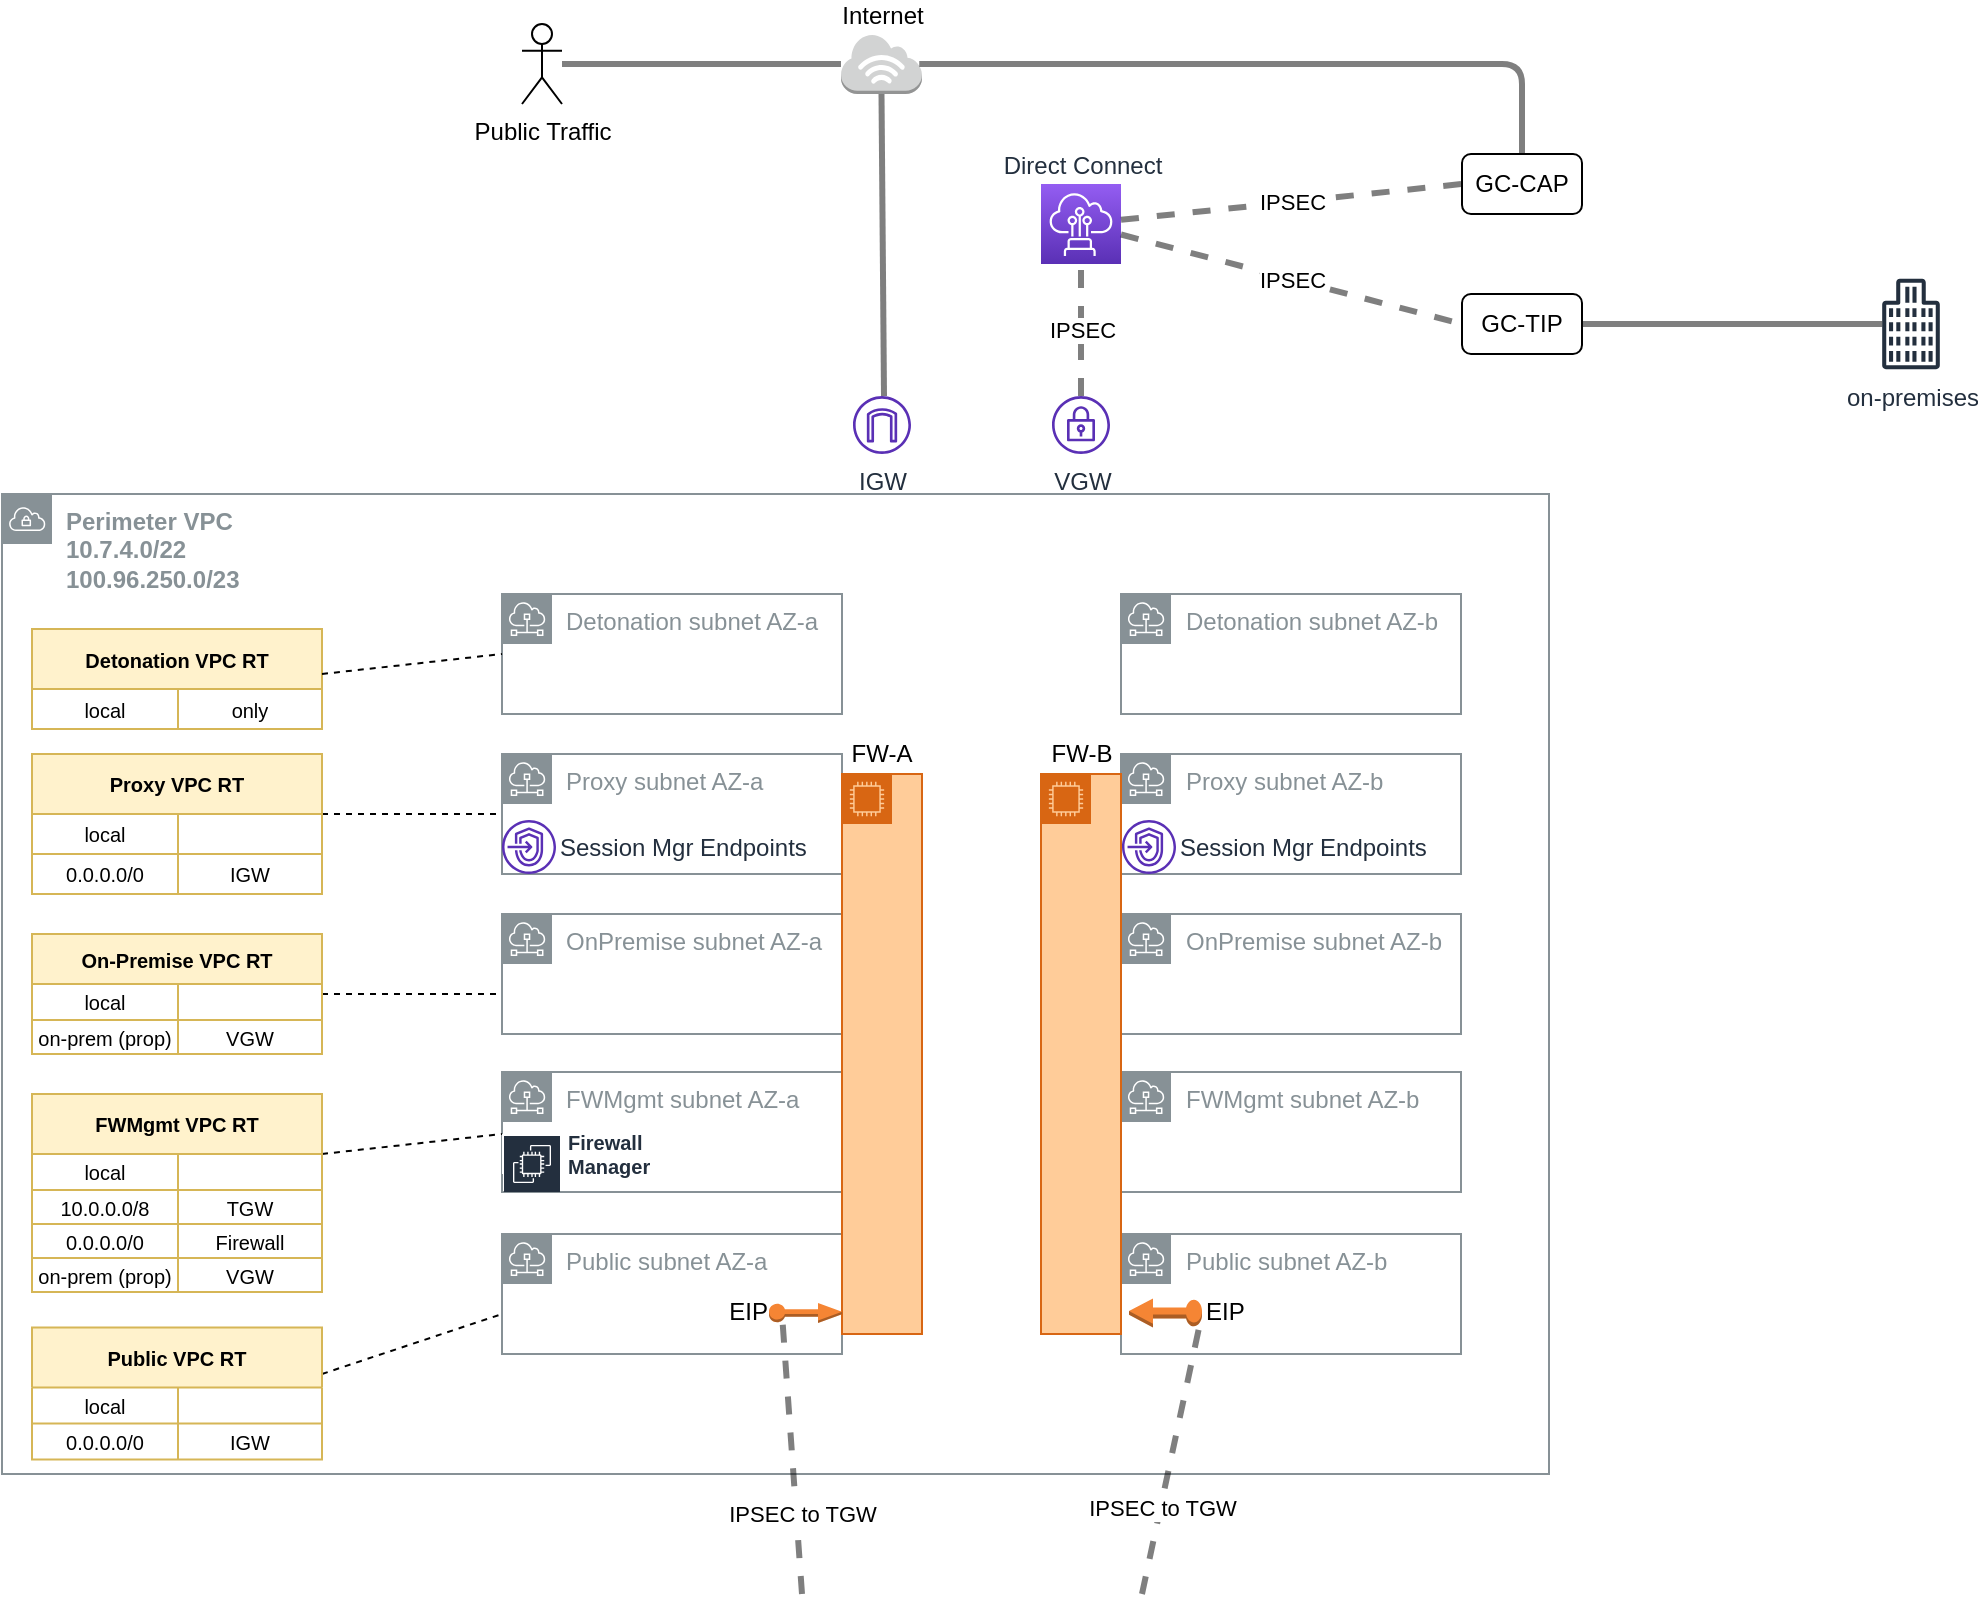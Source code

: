 <mxfile version="13.3.5" type="device"><diagram id="TK6w0RNlwNiGX7UF34bO" name="Page-1"><mxGraphModel dx="1475" dy="2437" grid="1" gridSize="10" guides="1" tooltips="1" connect="1" arrows="1" fold="1" page="1" pageScale="1" pageWidth="850" pageHeight="1100" math="0" shadow="0"><root><mxCell id="0"/><mxCell id="1" parent="0"/><mxCell id="n--Wq_EnB1C4vueyRFef-554" value="Public subnet AZ-a" style="outlineConnect=0;gradientColor=none;html=1;whiteSpace=wrap;fontSize=12;fontStyle=0;shape=mxgraph.aws4.group;grIcon=mxgraph.aws4.group_subnet;strokeColor=#879196;fillColor=none;verticalAlign=top;align=left;spacingLeft=30;fontColor=#879196;dashed=0;" parent="1" vertex="1"><mxGeometry x="470" y="-480" width="170" height="60" as="geometry"/></mxCell><mxCell id="n--Wq_EnB1C4vueyRFef-564" value="&lt;b&gt;Perimeter VPC&amp;nbsp;&lt;br&gt;10.7.4.0/22&lt;br&gt;100.96.250.0/23&lt;/b&gt;" style="outlineConnect=0;gradientColor=none;html=1;whiteSpace=wrap;fontSize=12;fontStyle=0;shape=mxgraph.aws4.group;grIcon=mxgraph.aws4.group_vpc;strokeColor=#879196;fillColor=none;verticalAlign=top;align=left;spacingLeft=30;fontColor=#879196;dashed=0;" parent="1" vertex="1"><mxGeometry x="220" y="-850" width="773.5" height="490" as="geometry"/></mxCell><mxCell id="n--Wq_EnB1C4vueyRFef-570" value="OnPremise subnet AZ-a" style="outlineConnect=0;gradientColor=none;html=1;whiteSpace=wrap;fontSize=12;fontStyle=0;shape=mxgraph.aws4.group;grIcon=mxgraph.aws4.group_subnet;strokeColor=#879196;fillColor=none;verticalAlign=top;align=left;spacingLeft=30;fontColor=#879196;dashed=0;" parent="1" vertex="1"><mxGeometry x="470" y="-640" width="170" height="60" as="geometry"/></mxCell><mxCell id="n--Wq_EnB1C4vueyRFef-571" value="FWMgmt subnet AZ-a" style="outlineConnect=0;gradientColor=none;html=1;whiteSpace=wrap;fontSize=12;fontStyle=0;shape=mxgraph.aws4.group;grIcon=mxgraph.aws4.group_subnet;strokeColor=#879196;fillColor=none;verticalAlign=top;align=left;spacingLeft=30;fontColor=#879196;dashed=0;" parent="1" vertex="1"><mxGeometry x="470" y="-561" width="170" height="60" as="geometry"/></mxCell><mxCell id="n--Wq_EnB1C4vueyRFef-572" value="Proxy subnet AZ-a" style="outlineConnect=0;gradientColor=none;html=1;whiteSpace=wrap;fontSize=12;fontStyle=0;shape=mxgraph.aws4.group;grIcon=mxgraph.aws4.group_subnet;strokeColor=#879196;fillColor=none;verticalAlign=top;align=left;spacingLeft=30;fontColor=#879196;dashed=0;" parent="1" vertex="1"><mxGeometry x="470" y="-720" width="170" height="60" as="geometry"/></mxCell><mxCell id="n--Wq_EnB1C4vueyRFef-573" value="Detonation subnet AZ-a" style="outlineConnect=0;gradientColor=none;html=1;whiteSpace=wrap;fontSize=12;fontStyle=0;shape=mxgraph.aws4.group;grIcon=mxgraph.aws4.group_subnet;strokeColor=#879196;fillColor=none;verticalAlign=top;align=left;spacingLeft=30;fontColor=#879196;dashed=0;" parent="1" vertex="1"><mxGeometry x="470" y="-800" width="170" height="60" as="geometry"/></mxCell><mxCell id="n--Wq_EnB1C4vueyRFef-574" value="" style="points=[[0,0],[0.25,0],[0.5,0],[0.75,0],[1,0],[1,0.25],[1,0.5],[1,0.75],[1,1],[0.75,1],[0.5,1],[0.25,1],[0,1],[0,0.75],[0,0.5],[0,0.25]];outlineConnect=0;gradientColor=none;html=1;whiteSpace=wrap;fontSize=12;fontStyle=0;shape=mxgraph.aws4.group;grIcon=mxgraph.aws4.group_ec2_instance_contents;strokeColor=#D86613;verticalAlign=bottom;align=center;spacingLeft=30;fontColor=#D86613;dashed=0;shadow=0;fillColor=#FFCC99;labelPosition=center;verticalLabelPosition=top;" parent="1" vertex="1"><mxGeometry x="640" y="-710" width="40" height="280" as="geometry"/></mxCell><mxCell id="n--Wq_EnB1C4vueyRFef-577" value="Public subnet AZ-b" style="outlineConnect=0;gradientColor=none;html=1;whiteSpace=wrap;fontSize=12;fontStyle=0;shape=mxgraph.aws4.group;grIcon=mxgraph.aws4.group_subnet;strokeColor=#879196;fillColor=none;verticalAlign=top;align=left;spacingLeft=30;fontColor=#879196;dashed=0;" parent="1" vertex="1"><mxGeometry x="779.5" y="-480" width="170" height="60" as="geometry"/></mxCell><mxCell id="n--Wq_EnB1C4vueyRFef-578" value="OnPremise subnet AZ-b" style="outlineConnect=0;gradientColor=none;html=1;whiteSpace=wrap;fontSize=12;fontStyle=0;shape=mxgraph.aws4.group;grIcon=mxgraph.aws4.group_subnet;strokeColor=#879196;fillColor=none;verticalAlign=top;align=left;spacingLeft=30;fontColor=#879196;dashed=0;" parent="1" vertex="1"><mxGeometry x="779.5" y="-640" width="170" height="60" as="geometry"/></mxCell><mxCell id="n--Wq_EnB1C4vueyRFef-579" value="FWMgmt subnet AZ-b&amp;nbsp;" style="outlineConnect=0;gradientColor=none;html=1;whiteSpace=wrap;fontSize=12;fontStyle=0;shape=mxgraph.aws4.group;grIcon=mxgraph.aws4.group_subnet;strokeColor=#879196;fillColor=none;verticalAlign=top;align=left;spacingLeft=30;fontColor=#879196;dashed=0;" parent="1" vertex="1"><mxGeometry x="779.5" y="-561" width="170" height="60" as="geometry"/></mxCell><mxCell id="n--Wq_EnB1C4vueyRFef-580" value="Proxy subnet AZ-b" style="outlineConnect=0;gradientColor=none;html=1;whiteSpace=wrap;fontSize=12;fontStyle=0;shape=mxgraph.aws4.group;grIcon=mxgraph.aws4.group_subnet;strokeColor=#879196;fillColor=none;verticalAlign=top;align=left;spacingLeft=30;fontColor=#879196;dashed=0;" parent="1" vertex="1"><mxGeometry x="779.5" y="-720" width="170" height="60" as="geometry"/></mxCell><mxCell id="n--Wq_EnB1C4vueyRFef-581" value="Detonation subnet AZ-b" style="outlineConnect=0;gradientColor=none;html=1;whiteSpace=wrap;fontSize=12;fontStyle=0;shape=mxgraph.aws4.group;grIcon=mxgraph.aws4.group_subnet;strokeColor=#879196;fillColor=none;verticalAlign=top;align=left;spacingLeft=30;fontColor=#879196;dashed=0;" parent="1" vertex="1"><mxGeometry x="779.5" y="-800" width="170" height="60" as="geometry"/></mxCell><mxCell id="n--Wq_EnB1C4vueyRFef-582" value="" style="points=[[0,0],[0.25,0],[0.5,0],[0.75,0],[1,0],[1,0.25],[1,0.5],[1,0.75],[1,1],[0.75,1],[0.5,1],[0.25,1],[0,1],[0,0.75],[0,0.5],[0,0.25]];outlineConnect=0;gradientColor=none;html=1;whiteSpace=wrap;fontSize=12;fontStyle=0;shape=mxgraph.aws4.group;grIcon=mxgraph.aws4.group_ec2_instance_contents;strokeColor=#D86613;verticalAlign=bottom;align=center;spacingLeft=30;fontColor=#D86613;dashed=0;shadow=0;fillColor=#FFCC99;labelPosition=center;verticalLabelPosition=top;" parent="1" vertex="1"><mxGeometry x="739.5" y="-710" width="40" height="280" as="geometry"/></mxCell><mxCell id="n--Wq_EnB1C4vueyRFef-583" value="EIP" style="outlineConnect=0;dashed=0;verticalLabelPosition=middle;verticalAlign=middle;align=right;html=1;shape=mxgraph.aws3.elastic_ip;fillColor=#F58534;gradientColor=none;shadow=0;strokeColor=#000000;strokeWidth=1;labelPosition=left;" parent="1" vertex="1"><mxGeometry x="603.5" y="-445.53" width="36.5" height="10.02" as="geometry"/></mxCell><mxCell id="n--Wq_EnB1C4vueyRFef-585" value="EIP" style="outlineConnect=0;dashed=0;verticalLabelPosition=middle;verticalAlign=middle;align=left;html=1;shape=mxgraph.aws3.elastic_ip;fillColor=#F58534;gradientColor=none;shadow=0;strokeColor=#000000;strokeWidth=1;labelPosition=right;flipH=1;" parent="1" vertex="1"><mxGeometry x="783.5" y="-447.76" width="36.5" height="14.49" as="geometry"/></mxCell><mxCell id="n--Wq_EnB1C4vueyRFef-586" value="IPSEC to TGW" style="endArrow=none;dashed=1;html=1;strokeWidth=3;opacity=50;" parent="1" edge="1"><mxGeometry x="-0.431" y="-3" width="50" height="50" relative="1" as="geometry"><mxPoint x="620" y="-300" as="sourcePoint"/><mxPoint x="610" y="-440" as="targetPoint"/><mxPoint as="offset"/></mxGeometry></mxCell><mxCell id="n--Wq_EnB1C4vueyRFef-587" value="IPSEC to TGW" style="endArrow=none;dashed=1;html=1;strokeWidth=3;opacity=50;" parent="1" edge="1"><mxGeometry x="-0.382" y="-1" width="50" height="50" relative="1" as="geometry"><mxPoint x="790" y="-300" as="sourcePoint"/><mxPoint x="820" y="-440" as="targetPoint"/><mxPoint as="offset"/></mxGeometry></mxCell><mxCell id="n--Wq_EnB1C4vueyRFef-588" value="FW-A" style="text;html=1;strokeColor=none;fillColor=none;align=center;verticalAlign=middle;whiteSpace=wrap;rounded=0;shadow=0;" parent="1" vertex="1"><mxGeometry x="640" y="-730" width="40" height="20" as="geometry"/></mxCell><mxCell id="n--Wq_EnB1C4vueyRFef-589" value="FW-B" style="text;html=1;strokeColor=none;fillColor=none;align=center;verticalAlign=middle;whiteSpace=wrap;rounded=0;shadow=0;" parent="1" vertex="1"><mxGeometry x="739.5" y="-730" width="40" height="20" as="geometry"/></mxCell><mxCell id="n--Wq_EnB1C4vueyRFef-595" value="Session Mgr Endpoints" style="outlineConnect=0;fontColor=#232F3E;gradientColor=none;fillColor=#5A30B5;strokeColor=none;dashed=0;verticalLabelPosition=middle;verticalAlign=middle;align=left;html=1;fontSize=12;fontStyle=0;aspect=fixed;pointerEvents=1;shape=mxgraph.aws4.endpoints;shadow=0;sketch=0;labelPosition=right;" parent="1" vertex="1"><mxGeometry x="470" y="-687" width="27" height="27" as="geometry"/></mxCell><mxCell id="n--Wq_EnB1C4vueyRFef-596" value="Session Mgr Endpoints" style="outlineConnect=0;fontColor=#232F3E;gradientColor=none;fillColor=#5A30B5;strokeColor=none;dashed=0;verticalLabelPosition=middle;verticalAlign=middle;align=left;html=1;fontSize=12;fontStyle=0;aspect=fixed;pointerEvents=1;shape=mxgraph.aws4.endpoints;shadow=0;sketch=0;labelPosition=right;" parent="1" vertex="1"><mxGeometry x="780" y="-687" width="27" height="27" as="geometry"/></mxCell><mxCell id="n--Wq_EnB1C4vueyRFef-597" value="Firewall Manager" style="outlineConnect=0;fontColor=#232F3E;gradientColor=none;strokeColor=#ffffff;fillColor=#232F3E;dashed=0;verticalLabelPosition=middle;verticalAlign=middle;align=left;html=1;whiteSpace=wrap;fontSize=10;fontStyle=1;spacing=3;shape=mxgraph.aws4.productIcon;prIcon=mxgraph.aws4.ec2;shadow=0;labelPosition=right;" parent="1" vertex="1"><mxGeometry x="470" y="-530" width="30" height="20" as="geometry"/></mxCell><mxCell id="n--Wq_EnB1C4vueyRFef-604" value="VGW" style="outlineConnect=0;fontColor=#232F3E;gradientColor=none;fillColor=#5A30B5;strokeColor=none;dashed=0;verticalLabelPosition=bottom;verticalAlign=top;align=center;html=1;fontSize=12;fontStyle=0;aspect=fixed;pointerEvents=1;shape=mxgraph.aws4.vpn_gateway;shadow=0;" parent="1" vertex="1"><mxGeometry x="745" y="-899" width="29" height="29" as="geometry"/></mxCell><mxCell id="n--Wq_EnB1C4vueyRFef-603" value="IGW" style="outlineConnect=0;fontColor=#232F3E;gradientColor=none;fillColor=#5A30B5;strokeColor=none;dashed=0;verticalLabelPosition=bottom;verticalAlign=top;align=center;html=1;fontSize=12;fontStyle=0;aspect=fixed;pointerEvents=1;shape=mxgraph.aws4.internet_gateway;shadow=0;" parent="1" vertex="1"><mxGeometry x="645.5" y="-899" width="29" height="29" as="geometry"/></mxCell><mxCell id="n--Wq_EnB1C4vueyRFef-605" value="Direct Connect" style="outlineConnect=0;fontColor=#232F3E;gradientColor=#945DF2;gradientDirection=north;fillColor=#5A30B5;strokeColor=#ffffff;dashed=0;verticalLabelPosition=top;verticalAlign=bottom;align=center;html=1;fontSize=12;fontStyle=0;aspect=fixed;shape=mxgraph.aws4.resourceIcon;resIcon=mxgraph.aws4.direct_connect;shadow=0;labelPosition=center;" parent="1" vertex="1"><mxGeometry x="739.5" y="-1005" width="40" height="40" as="geometry"/></mxCell><mxCell id="n--Wq_EnB1C4vueyRFef-606" value="GC-CAP" style="rounded=1;whiteSpace=wrap;html=1;shadow=0;strokeColor=#000000;strokeWidth=1;fillColor=none;" parent="1" vertex="1"><mxGeometry x="950" y="-1020" width="60" height="30" as="geometry"/></mxCell><mxCell id="n--Wq_EnB1C4vueyRFef-607" value="GC-TIP" style="rounded=1;whiteSpace=wrap;html=1;shadow=0;strokeColor=#000000;strokeWidth=1;fillColor=none;" parent="1" vertex="1"><mxGeometry x="950" y="-950" width="60" height="30" as="geometry"/></mxCell><mxCell id="n--Wq_EnB1C4vueyRFef-608" value="IPSEC" style="endArrow=none;dashed=1;html=1;strokeWidth=3;opacity=50;entryX=0;entryY=0.5;entryDx=0;entryDy=0;" parent="1" source="n--Wq_EnB1C4vueyRFef-605" target="n--Wq_EnB1C4vueyRFef-606" edge="1"><mxGeometry width="50" height="50" relative="1" as="geometry"><mxPoint x="827" y="-960" as="sourcePoint"/><mxPoint x="807" y="-1170" as="targetPoint"/></mxGeometry></mxCell><mxCell id="n--Wq_EnB1C4vueyRFef-609" value="IPSEC" style="endArrow=none;dashed=1;html=1;strokeWidth=3;opacity=50;entryX=0;entryY=0.5;entryDx=0;entryDy=0;" parent="1" source="n--Wq_EnB1C4vueyRFef-605" target="n--Wq_EnB1C4vueyRFef-607" edge="1"><mxGeometry width="50" height="50" relative="1" as="geometry"><mxPoint x="789.5" y="-953.322" as="sourcePoint"/><mxPoint x="920" y="-975" as="targetPoint"/></mxGeometry></mxCell><mxCell id="n--Wq_EnB1C4vueyRFef-610" value="Internet" style="outlineConnect=0;dashed=0;verticalLabelPosition=top;verticalAlign=bottom;align=center;html=1;shape=mxgraph.aws3.internet_3;fillColor=#D2D3D3;gradientColor=none;shadow=0;strokeColor=#000000;strokeWidth=1;labelPosition=center;" parent="1" vertex="1"><mxGeometry x="639.5" y="-1080" width="40.5" height="30" as="geometry"/></mxCell><mxCell id="n--Wq_EnB1C4vueyRFef-613" value="on-premises" style="outlineConnect=0;fontColor=#232F3E;gradientColor=none;fillColor=#232F3E;strokeColor=none;dashed=0;verticalLabelPosition=bottom;verticalAlign=top;align=center;html=1;fontSize=12;fontStyle=0;aspect=fixed;pointerEvents=1;shape=mxgraph.aws4.office_building;shadow=0;" parent="1" vertex="1"><mxGeometry x="1160" y="-957.62" width="29" height="45.24" as="geometry"/></mxCell><mxCell id="n--Wq_EnB1C4vueyRFef-614" value="" style="endArrow=none;html=1;strokeColor=#000000;strokeWidth=3;opacity=50;exitX=1;exitY=0.5;exitDx=0;exitDy=0;" parent="1" source="n--Wq_EnB1C4vueyRFef-607" target="n--Wq_EnB1C4vueyRFef-613" edge="1"><mxGeometry width="50" height="50" relative="1" as="geometry"><mxPoint x="1200" y="-780" as="sourcePoint"/><mxPoint x="1250" y="-830" as="targetPoint"/></mxGeometry></mxCell><mxCell id="n--Wq_EnB1C4vueyRFef-615" value="" style="endArrow=none;html=1;strokeColor=#000000;strokeWidth=3;opacity=50;entryX=0.5;entryY=1;entryDx=0;entryDy=0;entryPerimeter=0;" parent="1" target="n--Wq_EnB1C4vueyRFef-610" edge="1"><mxGeometry width="50" height="50" relative="1" as="geometry"><mxPoint x="661" y="-899" as="sourcePoint"/><mxPoint x="860" y="-800" as="targetPoint"/></mxGeometry></mxCell><mxCell id="n--Wq_EnB1C4vueyRFef-616" value="IPSEC" style="endArrow=none;dashed=1;html=1;strokeWidth=3;opacity=50;" parent="1" source="n--Wq_EnB1C4vueyRFef-604" target="n--Wq_EnB1C4vueyRFef-605" edge="1"><mxGeometry width="50" height="50" relative="1" as="geometry"><mxPoint x="789.5" y="-946.678" as="sourcePoint"/><mxPoint x="920" y="-925" as="targetPoint"/></mxGeometry></mxCell><mxCell id="n--Wq_EnB1C4vueyRFef-617" value="Public Traffic" style="shape=umlActor;verticalLabelPosition=bottom;labelBackgroundColor=#ffffff;verticalAlign=top;html=1;outlineConnect=0;shadow=0;strokeColor=#000000;strokeWidth=1;fillColor=none;" parent="1" vertex="1"><mxGeometry x="480" y="-1085" width="20" height="40" as="geometry"/></mxCell><mxCell id="n--Wq_EnB1C4vueyRFef-618" value="" style="endArrow=none;html=1;strokeColor=#000000;strokeWidth=3;opacity=50;" parent="1" source="n--Wq_EnB1C4vueyRFef-610" target="n--Wq_EnB1C4vueyRFef-617" edge="1"><mxGeometry width="50" height="50" relative="1" as="geometry"><mxPoint x="671" y="-889" as="sourcePoint"/><mxPoint x="540" y="-1060" as="targetPoint"/></mxGeometry></mxCell><mxCell id="n--Wq_EnB1C4vueyRFef-621" value="" style="endArrow=none;html=1;strokeColor=#000000;strokeWidth=3;opacity=50;entryX=0.966;entryY=0.5;entryDx=0;entryDy=0;entryPerimeter=0;exitX=0.5;exitY=0;exitDx=0;exitDy=0;" parent="1" source="n--Wq_EnB1C4vueyRFef-606" target="n--Wq_EnB1C4vueyRFef-610" edge="1"><mxGeometry width="50" height="50" relative="1" as="geometry"><mxPoint x="1010" y="-1065" as="sourcePoint"/><mxPoint x="800.5" y="-1080" as="targetPoint"/><Array as="points"><mxPoint x="980" y="-1065"/></Array></mxGeometry></mxCell><mxCell id="cxsfAXZKZCfiQZfQVmb0-6" value="Detonation VPC RT" style="shape=table;html=1;whiteSpace=wrap;startSize=30;container=1;collapsible=0;childLayout=tableLayout;fontStyle=1;align=center;fillColor=#fff2cc;strokeColor=#d6b656;fontSize=10;" vertex="1" parent="1"><mxGeometry x="235" y="-782.5" width="145" height="50" as="geometry"/></mxCell><mxCell id="cxsfAXZKZCfiQZfQVmb0-7" value="" style="shape=partialRectangle;html=1;whiteSpace=wrap;collapsible=0;dropTarget=0;pointerEvents=0;fillColor=none;top=0;left=0;bottom=0;right=0;points=[[0,0.5],[1,0.5]];portConstraint=eastwest;fontSize=10;" vertex="1" parent="cxsfAXZKZCfiQZfQVmb0-6"><mxGeometry y="30" width="145" height="20" as="geometry"/></mxCell><mxCell id="cxsfAXZKZCfiQZfQVmb0-8" value="local" style="shape=partialRectangle;html=1;whiteSpace=wrap;connectable=0;fillColor=none;top=0;left=0;bottom=0;right=0;overflow=hidden;fontSize=10;" vertex="1" parent="cxsfAXZKZCfiQZfQVmb0-7"><mxGeometry width="73" height="20" as="geometry"/></mxCell><mxCell id="cxsfAXZKZCfiQZfQVmb0-9" value="only" style="shape=partialRectangle;html=1;whiteSpace=wrap;connectable=0;fillColor=none;top=0;left=0;bottom=0;right=0;overflow=hidden;fontSize=10;" vertex="1" parent="cxsfAXZKZCfiQZfQVmb0-7"><mxGeometry x="73" width="72" height="20" as="geometry"/></mxCell><mxCell id="cxsfAXZKZCfiQZfQVmb0-67" value="" style="endArrow=none;dashed=1;html=1;fontSize=10;" edge="1" parent="1"><mxGeometry width="50" height="50" relative="1" as="geometry"><mxPoint x="380" y="-760" as="sourcePoint"/><mxPoint x="470" y="-770" as="targetPoint"/></mxGeometry></mxCell><mxCell id="cxsfAXZKZCfiQZfQVmb0-68" value="" style="endArrow=none;dashed=1;html=1;fontSize=10;" edge="1" parent="1"><mxGeometry width="50" height="50" relative="1" as="geometry"><mxPoint x="380" y="-690" as="sourcePoint"/><mxPoint x="470" y="-690" as="targetPoint"/></mxGeometry></mxCell><mxCell id="cxsfAXZKZCfiQZfQVmb0-69" value="" style="endArrow=none;dashed=1;html=1;fontSize=10;" edge="1" parent="1"><mxGeometry width="50" height="50" relative="1" as="geometry"><mxPoint x="380" y="-600" as="sourcePoint"/><mxPoint x="470" y="-600" as="targetPoint"/></mxGeometry></mxCell><mxCell id="cxsfAXZKZCfiQZfQVmb0-70" value="" style="endArrow=none;dashed=1;html=1;fontSize=10;" edge="1" parent="1"><mxGeometry width="50" height="50" relative="1" as="geometry"><mxPoint x="380" y="-520" as="sourcePoint"/><mxPoint x="470" y="-530" as="targetPoint"/></mxGeometry></mxCell><mxCell id="cxsfAXZKZCfiQZfQVmb0-71" value="" style="endArrow=none;dashed=1;html=1;fontSize=10;" edge="1" parent="1"><mxGeometry width="50" height="50" relative="1" as="geometry"><mxPoint x="380" y="-410" as="sourcePoint"/><mxPoint x="470" y="-440" as="targetPoint"/></mxGeometry></mxCell><mxCell id="cxsfAXZKZCfiQZfQVmb0-39" value="Public VPC RT" style="shape=table;html=1;whiteSpace=wrap;startSize=30;container=1;collapsible=0;childLayout=tableLayout;fontStyle=1;align=center;fillColor=#fff2cc;strokeColor=#d6b656;fontSize=10;" vertex="1" parent="1"><mxGeometry x="235" y="-433.27" width="145" height="66" as="geometry"/></mxCell><mxCell id="cxsfAXZKZCfiQZfQVmb0-40" value="" style="shape=partialRectangle;html=1;whiteSpace=wrap;collapsible=0;dropTarget=0;pointerEvents=0;fillColor=none;top=0;left=0;bottom=0;right=0;points=[[0,0.5],[1,0.5]];portConstraint=eastwest;fontSize=10;" vertex="1" parent="cxsfAXZKZCfiQZfQVmb0-39"><mxGeometry y="30" width="145" height="18" as="geometry"/></mxCell><mxCell id="cxsfAXZKZCfiQZfQVmb0-41" value="local" style="shape=partialRectangle;html=1;whiteSpace=wrap;connectable=0;fillColor=none;top=0;left=0;bottom=0;right=0;overflow=hidden;fontSize=10;" vertex="1" parent="cxsfAXZKZCfiQZfQVmb0-40"><mxGeometry width="73" height="18" as="geometry"/></mxCell><mxCell id="cxsfAXZKZCfiQZfQVmb0-42" value="" style="shape=partialRectangle;html=1;whiteSpace=wrap;connectable=0;fillColor=none;top=0;left=0;bottom=0;right=0;overflow=hidden;fontSize=10;" vertex="1" parent="cxsfAXZKZCfiQZfQVmb0-40"><mxGeometry x="73" width="72" height="18" as="geometry"/></mxCell><mxCell id="cxsfAXZKZCfiQZfQVmb0-43" style="shape=partialRectangle;html=1;whiteSpace=wrap;collapsible=0;dropTarget=0;pointerEvents=0;fillColor=none;top=0;left=0;bottom=0;right=0;points=[[0,0.5],[1,0.5]];portConstraint=eastwest;fontSize=10;" vertex="1" parent="cxsfAXZKZCfiQZfQVmb0-39"><mxGeometry y="48" width="145" height="18" as="geometry"/></mxCell><mxCell id="cxsfAXZKZCfiQZfQVmb0-44" value="0.0.0.0/0" style="shape=partialRectangle;html=1;whiteSpace=wrap;connectable=0;fillColor=none;top=0;left=0;bottom=0;right=0;overflow=hidden;fontSize=10;" vertex="1" parent="cxsfAXZKZCfiQZfQVmb0-43"><mxGeometry width="73" height="18" as="geometry"/></mxCell><mxCell id="cxsfAXZKZCfiQZfQVmb0-45" value="IGW" style="shape=partialRectangle;html=1;whiteSpace=wrap;connectable=0;fillColor=none;top=0;left=0;bottom=0;right=0;overflow=hidden;fontSize=10;" vertex="1" parent="cxsfAXZKZCfiQZfQVmb0-43"><mxGeometry x="73" width="72" height="18" as="geometry"/></mxCell><mxCell id="cxsfAXZKZCfiQZfQVmb0-46" value="FWMgmt VPC RT" style="shape=table;html=1;whiteSpace=wrap;startSize=30;container=1;collapsible=0;childLayout=tableLayout;fontStyle=1;align=center;fillColor=#fff2cc;strokeColor=#d6b656;fontSize=10;" vertex="1" parent="1"><mxGeometry x="235" y="-550" width="145" height="99" as="geometry"/></mxCell><mxCell id="cxsfAXZKZCfiQZfQVmb0-47" value="" style="shape=partialRectangle;html=1;whiteSpace=wrap;collapsible=0;dropTarget=0;pointerEvents=0;fillColor=none;top=0;left=0;bottom=0;right=0;points=[[0,0.5],[1,0.5]];portConstraint=eastwest;fontSize=10;" vertex="1" parent="cxsfAXZKZCfiQZfQVmb0-46"><mxGeometry y="30" width="145" height="18" as="geometry"/></mxCell><mxCell id="cxsfAXZKZCfiQZfQVmb0-48" value="local" style="shape=partialRectangle;html=1;whiteSpace=wrap;connectable=0;fillColor=none;top=0;left=0;bottom=0;right=0;overflow=hidden;fontSize=10;" vertex="1" parent="cxsfAXZKZCfiQZfQVmb0-47"><mxGeometry width="73" height="18" as="geometry"/></mxCell><mxCell id="cxsfAXZKZCfiQZfQVmb0-49" value="" style="shape=partialRectangle;html=1;whiteSpace=wrap;connectable=0;fillColor=none;top=0;left=0;bottom=0;right=0;overflow=hidden;fontSize=10;" vertex="1" parent="cxsfAXZKZCfiQZfQVmb0-47"><mxGeometry x="73" width="72" height="18" as="geometry"/></mxCell><mxCell id="cxsfAXZKZCfiQZfQVmb0-50" style="shape=partialRectangle;html=1;whiteSpace=wrap;collapsible=0;dropTarget=0;pointerEvents=0;fillColor=none;top=0;left=0;bottom=0;right=0;points=[[0,0.5],[1,0.5]];portConstraint=eastwest;fontSize=10;" vertex="1" parent="cxsfAXZKZCfiQZfQVmb0-46"><mxGeometry y="48" width="145" height="17" as="geometry"/></mxCell><mxCell id="cxsfAXZKZCfiQZfQVmb0-51" value="10.0.0.0/8" style="shape=partialRectangle;html=1;whiteSpace=wrap;connectable=0;fillColor=none;top=0;left=0;bottom=0;right=0;overflow=hidden;fontSize=10;" vertex="1" parent="cxsfAXZKZCfiQZfQVmb0-50"><mxGeometry width="73" height="17" as="geometry"/></mxCell><mxCell id="cxsfAXZKZCfiQZfQVmb0-52" value="TGW" style="shape=partialRectangle;html=1;whiteSpace=wrap;connectable=0;fillColor=none;top=0;left=0;bottom=0;right=0;overflow=hidden;fontSize=10;" vertex="1" parent="cxsfAXZKZCfiQZfQVmb0-50"><mxGeometry x="73" width="72" height="17" as="geometry"/></mxCell><mxCell id="cxsfAXZKZCfiQZfQVmb0-53" style="shape=partialRectangle;html=1;whiteSpace=wrap;collapsible=0;dropTarget=0;pointerEvents=0;fillColor=none;top=0;left=0;bottom=0;right=0;points=[[0,0.5],[1,0.5]];portConstraint=eastwest;fontSize=10;" vertex="1" parent="cxsfAXZKZCfiQZfQVmb0-46"><mxGeometry y="65" width="145" height="17" as="geometry"/></mxCell><mxCell id="cxsfAXZKZCfiQZfQVmb0-54" value="0.0.0.0/0" style="shape=partialRectangle;html=1;whiteSpace=wrap;connectable=0;fillColor=none;top=0;left=0;bottom=0;right=0;overflow=hidden;fontSize=10;" vertex="1" parent="cxsfAXZKZCfiQZfQVmb0-53"><mxGeometry width="73" height="17" as="geometry"/></mxCell><mxCell id="cxsfAXZKZCfiQZfQVmb0-55" value="Firewall" style="shape=partialRectangle;html=1;whiteSpace=wrap;connectable=0;fillColor=none;top=0;left=0;bottom=0;right=0;overflow=hidden;fontSize=10;" vertex="1" parent="cxsfAXZKZCfiQZfQVmb0-53"><mxGeometry x="73" width="72" height="17" as="geometry"/></mxCell><mxCell id="cxsfAXZKZCfiQZfQVmb0-56" style="shape=partialRectangle;html=1;whiteSpace=wrap;collapsible=0;dropTarget=0;pointerEvents=0;fillColor=none;top=0;left=0;bottom=0;right=0;points=[[0,0.5],[1,0.5]];portConstraint=eastwest;fontSize=10;" vertex="1" parent="cxsfAXZKZCfiQZfQVmb0-46"><mxGeometry y="82" width="145" height="17" as="geometry"/></mxCell><mxCell id="cxsfAXZKZCfiQZfQVmb0-57" value="on-prem (prop)" style="shape=partialRectangle;html=1;whiteSpace=wrap;connectable=0;fillColor=none;top=0;left=0;bottom=0;right=0;overflow=hidden;fontSize=10;" vertex="1" parent="cxsfAXZKZCfiQZfQVmb0-56"><mxGeometry width="73" height="17" as="geometry"/></mxCell><mxCell id="cxsfAXZKZCfiQZfQVmb0-58" value="VGW" style="shape=partialRectangle;html=1;whiteSpace=wrap;connectable=0;fillColor=none;top=0;left=0;bottom=0;right=0;overflow=hidden;fontSize=10;" vertex="1" parent="cxsfAXZKZCfiQZfQVmb0-56"><mxGeometry x="73" width="72" height="17" as="geometry"/></mxCell><mxCell id="cxsfAXZKZCfiQZfQVmb0-59" value="On-Premise VPC RT" style="shape=table;html=1;whiteSpace=wrap;startSize=25;container=1;collapsible=0;childLayout=tableLayout;fontStyle=1;align=center;fillColor=#fff2cc;strokeColor=#d6b656;fontSize=10;" vertex="1" parent="1"><mxGeometry x="235" y="-630" width="145" height="60" as="geometry"/></mxCell><mxCell id="cxsfAXZKZCfiQZfQVmb0-60" value="" style="shape=partialRectangle;html=1;whiteSpace=wrap;collapsible=0;dropTarget=0;pointerEvents=0;fillColor=none;top=0;left=0;bottom=0;right=0;points=[[0,0.5],[1,0.5]];portConstraint=eastwest;fontSize=10;" vertex="1" parent="cxsfAXZKZCfiQZfQVmb0-59"><mxGeometry y="25" width="145" height="18" as="geometry"/></mxCell><mxCell id="cxsfAXZKZCfiQZfQVmb0-61" value="local" style="shape=partialRectangle;html=1;whiteSpace=wrap;connectable=0;fillColor=none;top=0;left=0;bottom=0;right=0;overflow=hidden;fontSize=10;" vertex="1" parent="cxsfAXZKZCfiQZfQVmb0-60"><mxGeometry width="73" height="18" as="geometry"/></mxCell><mxCell id="cxsfAXZKZCfiQZfQVmb0-62" value="" style="shape=partialRectangle;html=1;whiteSpace=wrap;connectable=0;fillColor=none;top=0;left=0;bottom=0;right=0;overflow=hidden;fontSize=10;" vertex="1" parent="cxsfAXZKZCfiQZfQVmb0-60"><mxGeometry x="73" width="72" height="18" as="geometry"/></mxCell><mxCell id="cxsfAXZKZCfiQZfQVmb0-63" style="shape=partialRectangle;html=1;whiteSpace=wrap;collapsible=0;dropTarget=0;pointerEvents=0;fillColor=none;top=0;left=0;bottom=0;right=0;points=[[0,0.5],[1,0.5]];portConstraint=eastwest;fontSize=10;" vertex="1" parent="cxsfAXZKZCfiQZfQVmb0-59"><mxGeometry y="43" width="145" height="17" as="geometry"/></mxCell><mxCell id="cxsfAXZKZCfiQZfQVmb0-64" value="on-prem (prop)" style="shape=partialRectangle;html=1;whiteSpace=wrap;connectable=0;fillColor=none;top=0;left=0;bottom=0;right=0;overflow=hidden;fontSize=10;" vertex="1" parent="cxsfAXZKZCfiQZfQVmb0-63"><mxGeometry width="73" height="17" as="geometry"/></mxCell><mxCell id="cxsfAXZKZCfiQZfQVmb0-65" value="&lt;font style=&quot;font-size: 10px&quot;&gt;VGW&lt;/font&gt;" style="shape=partialRectangle;html=1;whiteSpace=wrap;connectable=0;fillColor=none;top=0;left=0;bottom=0;right=0;overflow=hidden;fontSize=10;" vertex="1" parent="cxsfAXZKZCfiQZfQVmb0-63"><mxGeometry x="73" width="72" height="17" as="geometry"/></mxCell><mxCell id="cxsfAXZKZCfiQZfQVmb0-29" value="Proxy VPC RT" style="shape=table;html=1;whiteSpace=wrap;startSize=30;container=1;collapsible=0;childLayout=tableLayout;fontStyle=1;align=center;fillColor=#fff2cc;strokeColor=#d6b656;fontSize=10;" vertex="1" parent="1"><mxGeometry x="235" y="-720" width="145" height="70" as="geometry"/></mxCell><mxCell id="cxsfAXZKZCfiQZfQVmb0-30" value="" style="shape=partialRectangle;html=1;whiteSpace=wrap;collapsible=0;dropTarget=0;pointerEvents=0;fillColor=none;top=0;left=0;bottom=0;right=0;points=[[0,0.5],[1,0.5]];portConstraint=eastwest;fontSize=10;" vertex="1" parent="cxsfAXZKZCfiQZfQVmb0-29"><mxGeometry y="30" width="145" height="20" as="geometry"/></mxCell><mxCell id="cxsfAXZKZCfiQZfQVmb0-31" value="local" style="shape=partialRectangle;html=1;whiteSpace=wrap;connectable=0;fillColor=none;top=0;left=0;bottom=0;right=0;overflow=hidden;fontSize=10;" vertex="1" parent="cxsfAXZKZCfiQZfQVmb0-30"><mxGeometry width="73" height="20" as="geometry"/></mxCell><mxCell id="cxsfAXZKZCfiQZfQVmb0-32" value="" style="shape=partialRectangle;html=1;whiteSpace=wrap;connectable=0;fillColor=none;top=0;left=0;bottom=0;right=0;overflow=hidden;fontSize=10;" vertex="1" parent="cxsfAXZKZCfiQZfQVmb0-30"><mxGeometry x="73" width="72" height="20" as="geometry"/></mxCell><mxCell id="cxsfAXZKZCfiQZfQVmb0-33" style="shape=partialRectangle;html=1;whiteSpace=wrap;collapsible=0;dropTarget=0;pointerEvents=0;fillColor=none;top=0;left=0;bottom=0;right=0;points=[[0,0.5],[1,0.5]];portConstraint=eastwest;fontSize=10;" vertex="1" parent="cxsfAXZKZCfiQZfQVmb0-29"><mxGeometry y="50" width="145" height="20" as="geometry"/></mxCell><mxCell id="cxsfAXZKZCfiQZfQVmb0-34" value="0.0.0.0/0" style="shape=partialRectangle;html=1;whiteSpace=wrap;connectable=0;fillColor=none;top=0;left=0;bottom=0;right=0;overflow=hidden;fontSize=10;" vertex="1" parent="cxsfAXZKZCfiQZfQVmb0-33"><mxGeometry width="73" height="20" as="geometry"/></mxCell><mxCell id="cxsfAXZKZCfiQZfQVmb0-35" value="&lt;font style=&quot;font-size: 10px&quot;&gt;IGW&lt;/font&gt;" style="shape=partialRectangle;html=1;whiteSpace=wrap;connectable=0;fillColor=none;top=0;left=0;bottom=0;right=0;overflow=hidden;fontSize=10;" vertex="1" parent="cxsfAXZKZCfiQZfQVmb0-33"><mxGeometry x="73" width="72" height="20" as="geometry"/></mxCell></root></mxGraphModel></diagram></mxfile>
